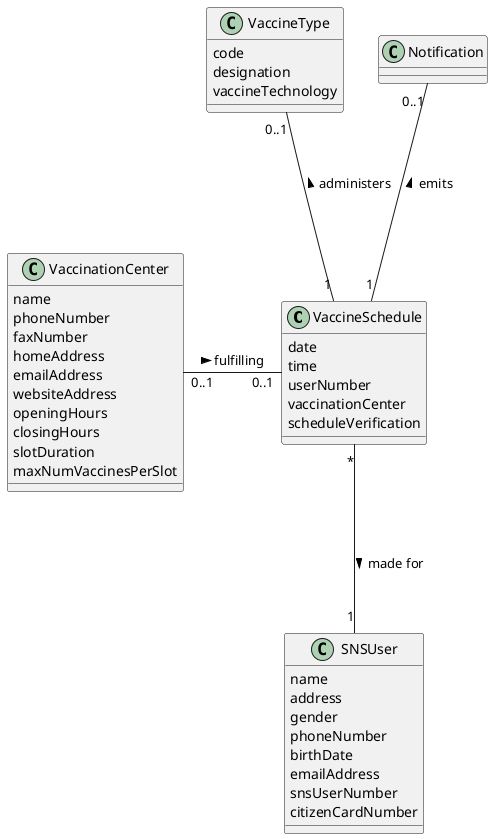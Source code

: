 @startuml
'https://plantuml.com/sequence-diagram

class VaccineSchedule{
date
time
userNumber
vaccinationCenter
scheduleVerification
}

class Notification

class SNSUser{
name
address
gender
phoneNumber
birthDate
emailAddress
snsUserNumber
citizenCardNumber
}

class VaccineType{
code
designation
vaccineTechnology
}

class VaccinationCenter{
name
phoneNumber
faxNumber
homeAddress
emailAddress
websiteAddress
openingHours
closingHours
slotDuration
maxNumVaccinesPerSlot
}


VaccinationCenter "0..1" -right- "0..1" VaccineSchedule : > fulfilling

VaccineSchedule "1" -up-- "0..1" Notification : emits >

VaccineSchedule "*" -down-- "1" SNSUser : made for >
VaccineSchedule "1" -up-- "0..1" VaccineType : administers >
@enduml